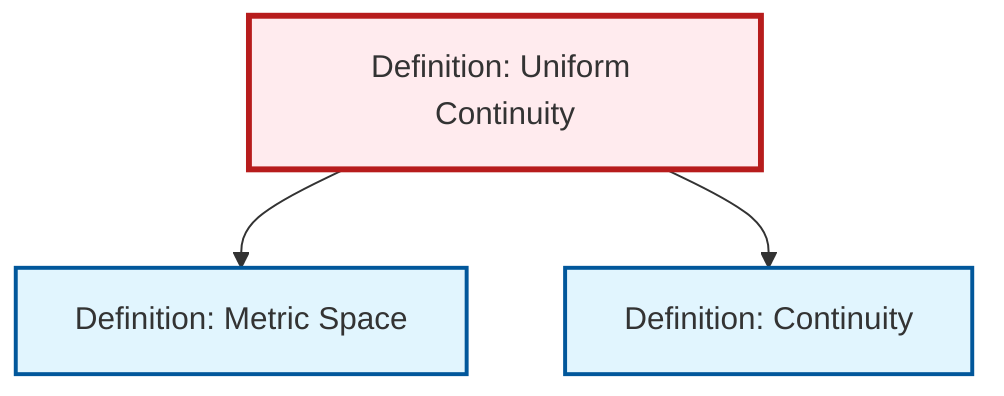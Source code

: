 graph TD
    classDef definition fill:#e1f5fe,stroke:#01579b,stroke-width:2px
    classDef theorem fill:#f3e5f5,stroke:#4a148c,stroke-width:2px
    classDef axiom fill:#fff3e0,stroke:#e65100,stroke-width:2px
    classDef example fill:#e8f5e9,stroke:#1b5e20,stroke-width:2px
    classDef current fill:#ffebee,stroke:#b71c1c,stroke-width:3px
    def-metric-space["Definition: Metric Space"]:::definition
    def-uniform-continuity["Definition: Uniform Continuity"]:::definition
    def-continuity["Definition: Continuity"]:::definition
    def-uniform-continuity --> def-metric-space
    def-uniform-continuity --> def-continuity
    class def-uniform-continuity current